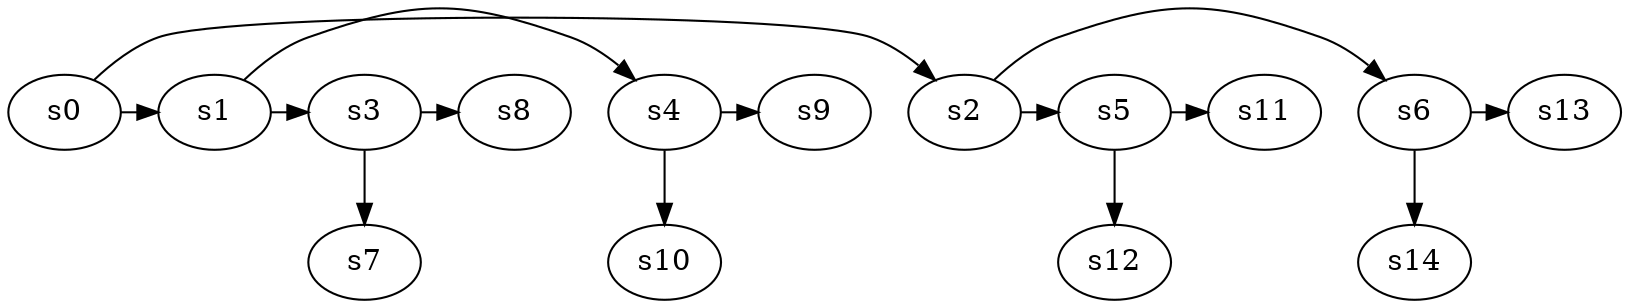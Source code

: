 digraph game_0380_branch_4_2 {
    s0 [name="s0", player=1, target=1];
    s1 [name="s1", player=0];
    s2 [name="s2", player=0];
    s3 [name="s3", player=0];
    s4 [name="s4", player=0];
    s5 [name="s5", player=0, target=1];
    s6 [name="s6", player=1, target=1];
    s7 [name="s7", player=1];
    s8 [name="s8", player=0, target=1];
    s9 [name="s9", player=1, target=1];
    s10 [name="s10", player=1];
    s11 [name="s11", player=1];
    s12 [name="s12", player=0];
    s13 [name="s13", player=0, target=1];
    s14 [name="s14", player=0];

    s0 -> s1 [constraint="time == 3 || time == 6 || time == 10 || time == 14"];
    s0 -> s2 [constraint="time % 4 == 3"];
    s1 -> s3 [constraint="time == 3 || time == 5 || time == 10 || time == 13"];
    s1 -> s4 [constraint="time % 3 == 0 || time % 3 == 1"];
    s2 -> s5 [constraint="time == 4 || time == 9"];
    s2 -> s6 [constraint="time % 5 == 4"];
    s3 -> s7;
    s3 -> s8 [constraint="!(time % 3 == 0)"];
    s4 -> s9 [constraint="time % 2 == 1"];
    s4 -> s10;
    s5 -> s11 [constraint="time % 2 == 1"];
    s5 -> s12;
    s6 -> s13 [constraint="!(time % 3 == 0)"];
    s6 -> s14;
}
